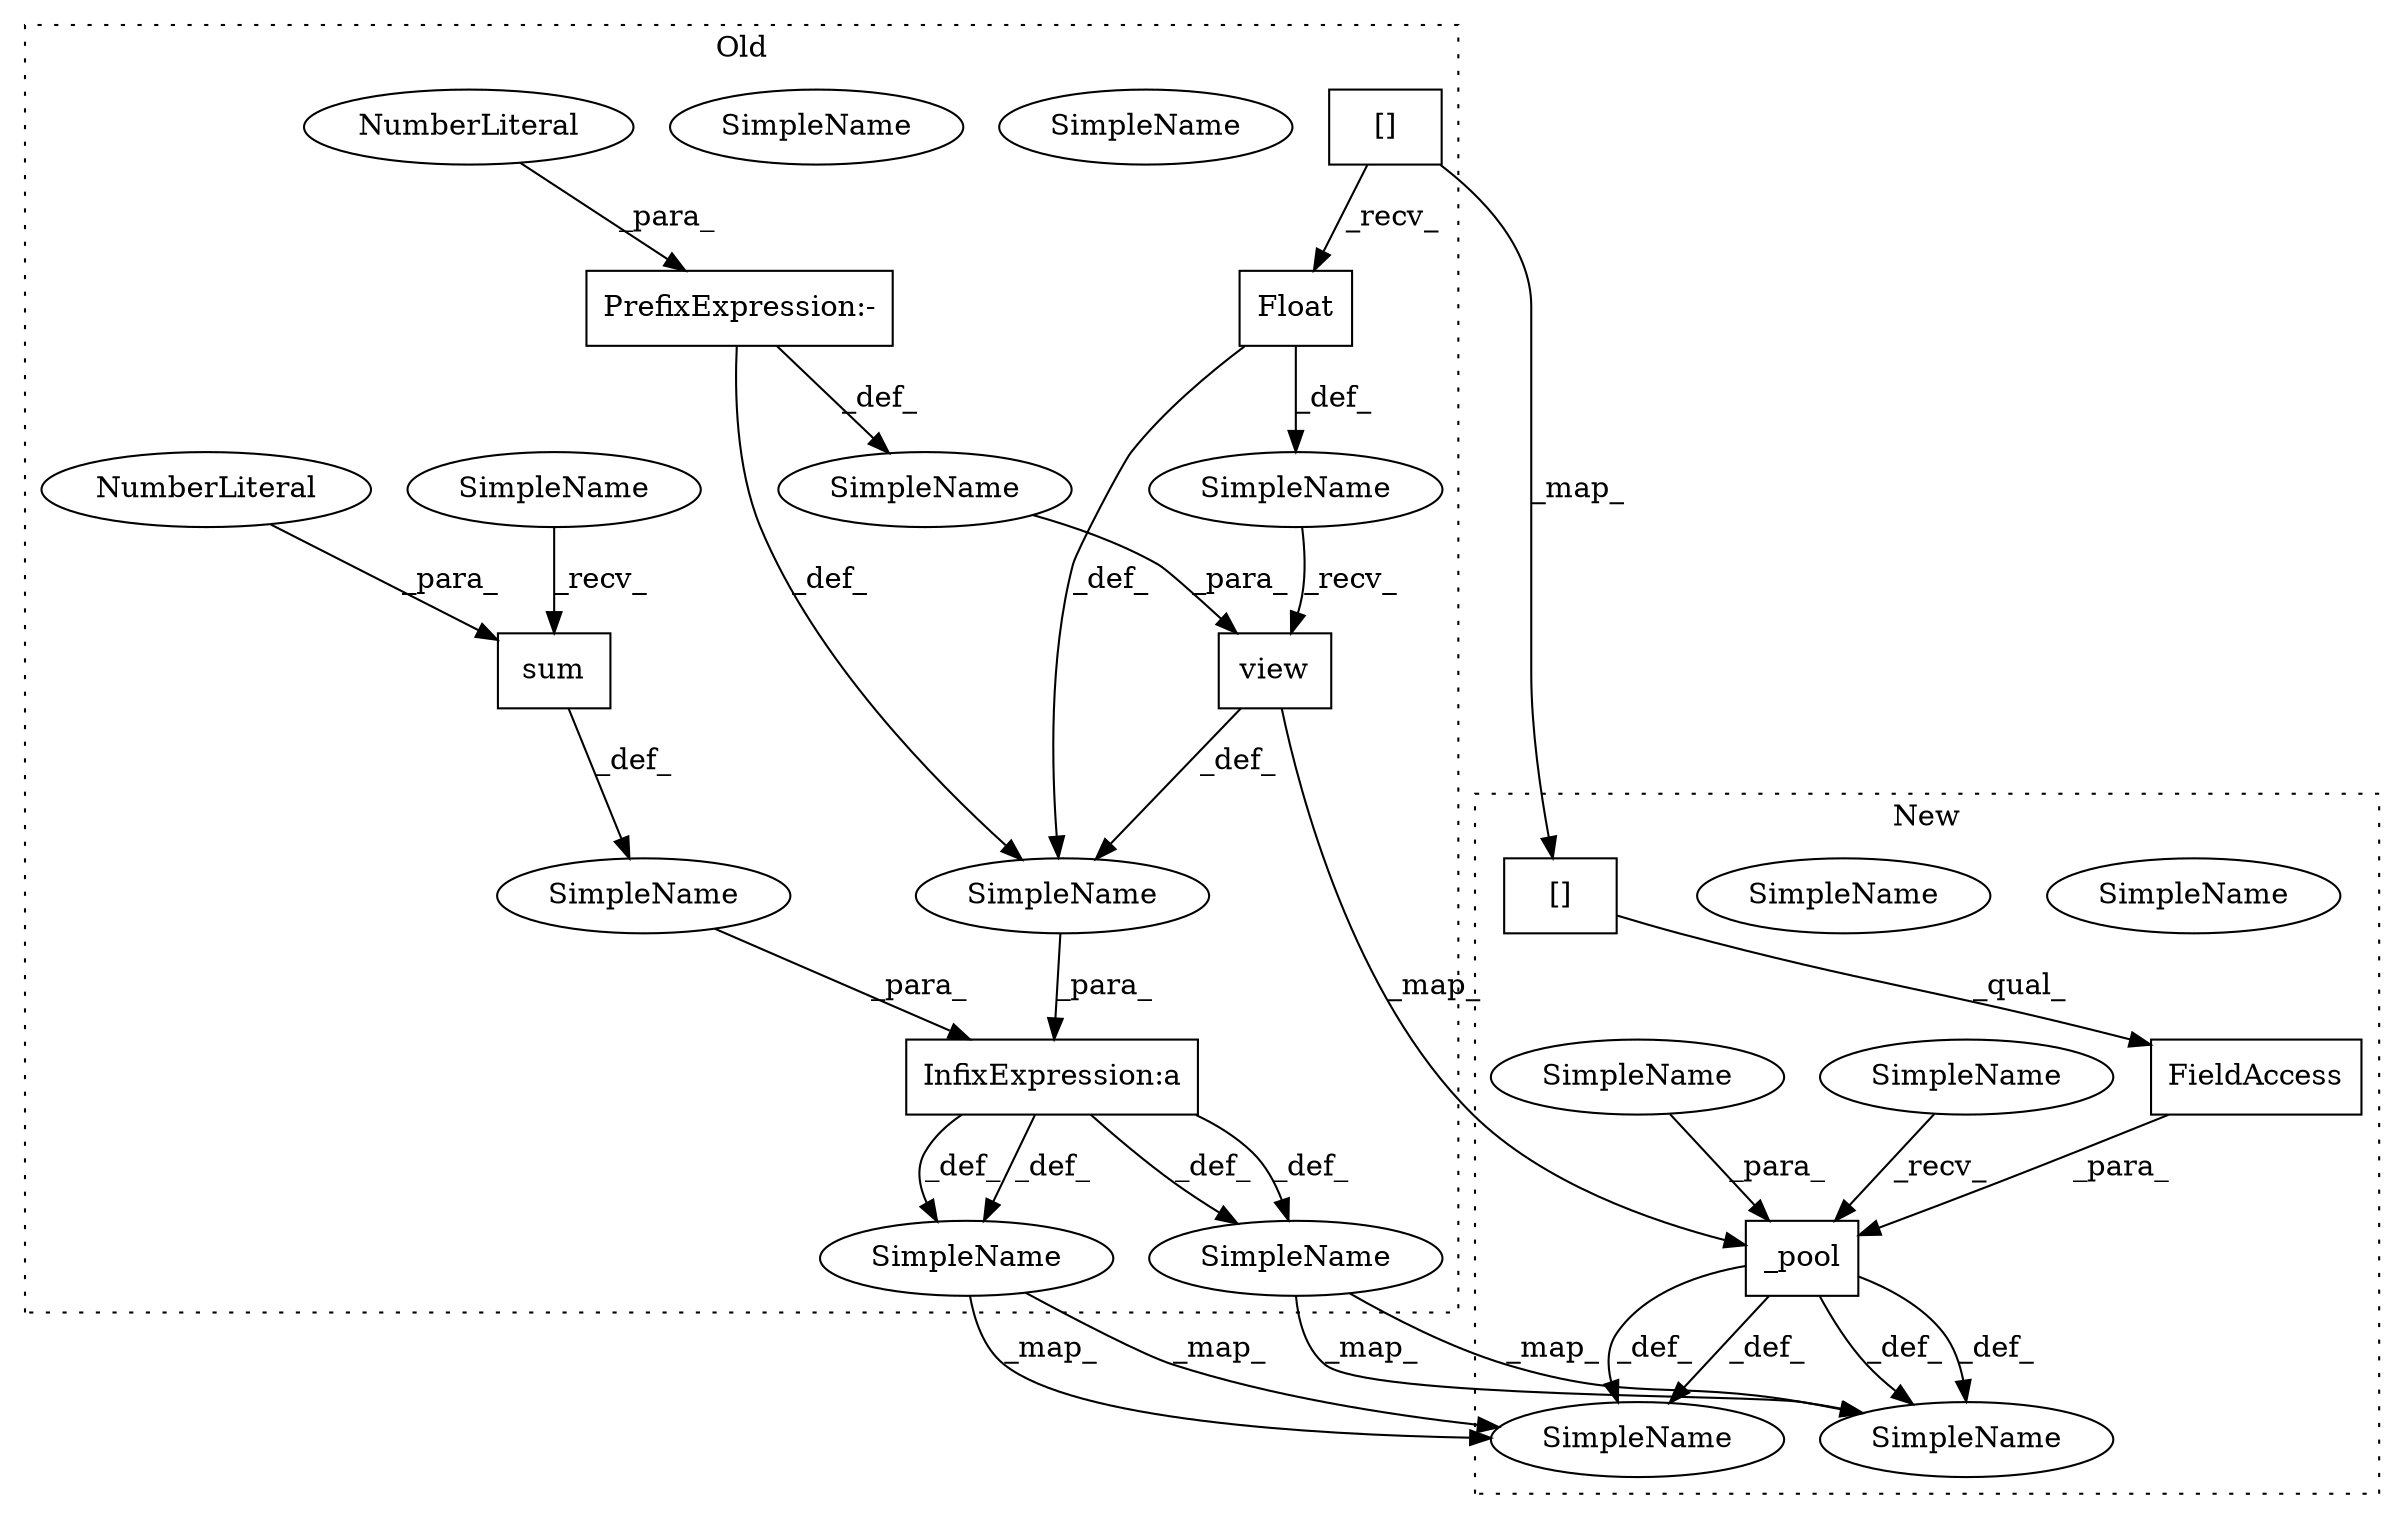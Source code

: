 digraph G {
subgraph cluster0 {
1 [label="view" a="32" s="7416,7446" l="5,1" shape="box"];
3 [label="PrefixExpression:-" a="38" s="7444" l="1" shape="box"];
4 [label="NumberLiteral" a="34" s="7445" l="1" shape="ellipse"];
5 [label="SimpleName" a="42" s="7368" l="5" shape="ellipse"];
8 [label="SimpleName" a="42" s="7368" l="5" shape="ellipse"];
9 [label="SimpleName" a="42" s="7458" l="5" shape="ellipse"];
12 [label="SimpleName" a="42" s="7458" l="5" shape="ellipse"];
13 [label="SimpleName" a="42" s="" l="" shape="ellipse"];
14 [label="sum" a="32" s="7381,7386" l="4,1" shape="box"];
15 [label="NumberLiteral" a="34" s="7385" l="1" shape="ellipse"];
16 [label="SimpleName" a="42" s="" l="" shape="ellipse"];
17 [label="InfixExpression:a" a="27" s="7387" l="3" shape="box"];
18 [label="SimpleName" a="42" s="" l="" shape="ellipse"];
19 [label="Float" a="32" s="7408" l="7" shape="box"];
20 [label="[]" a="2" s="7390,7406" l="8,1" shape="box"];
23 [label="SimpleName" a="42" s="" l="" shape="ellipse"];
24 [label="SimpleName" a="42" s="7375" l="5" shape="ellipse"];
label = "Old";
style="dotted";
}
subgraph cluster1 {
2 [label="_pool" a="32" s="7758,7816" l="6,1" shape="box"];
6 [label="SimpleName" a="42" s="7747" l="5" shape="ellipse"];
7 [label="SimpleName" a="42" s="7747" l="5" shape="ellipse"];
10 [label="SimpleName" a="42" s="7827" l="5" shape="ellipse"];
11 [label="SimpleName" a="42" s="7827" l="5" shape="ellipse"];
21 [label="[]" a="2" s="7770,7786" l="8,1" shape="box"];
22 [label="FieldAccess" a="22" s="7770" l="23" shape="box"];
25 [label="SimpleName" a="42" s="7753" l="4" shape="ellipse"];
26 [label="SimpleName" a="42" s="7764" l="5" shape="ellipse"];
label = "New";
style="dotted";
}
1 -> 18 [label="_def_"];
1 -> 2 [label="_map_"];
2 -> 7 [label="_def_"];
2 -> 11 [label="_def_"];
2 -> 7 [label="_def_"];
2 -> 11 [label="_def_"];
3 -> 13 [label="_def_"];
3 -> 18 [label="_def_"];
4 -> 3 [label="_para_"];
8 -> 7 [label="_map_"];
8 -> 7 [label="_map_"];
12 -> 11 [label="_map_"];
12 -> 11 [label="_map_"];
13 -> 1 [label="_para_"];
14 -> 16 [label="_def_"];
15 -> 14 [label="_para_"];
16 -> 17 [label="_para_"];
17 -> 8 [label="_def_"];
17 -> 12 [label="_def_"];
17 -> 12 [label="_def_"];
17 -> 8 [label="_def_"];
18 -> 17 [label="_para_"];
19 -> 18 [label="_def_"];
19 -> 23 [label="_def_"];
20 -> 21 [label="_map_"];
20 -> 19 [label="_recv_"];
21 -> 22 [label="_qual_"];
22 -> 2 [label="_para_"];
23 -> 1 [label="_recv_"];
24 -> 14 [label="_recv_"];
25 -> 2 [label="_recv_"];
26 -> 2 [label="_para_"];
}